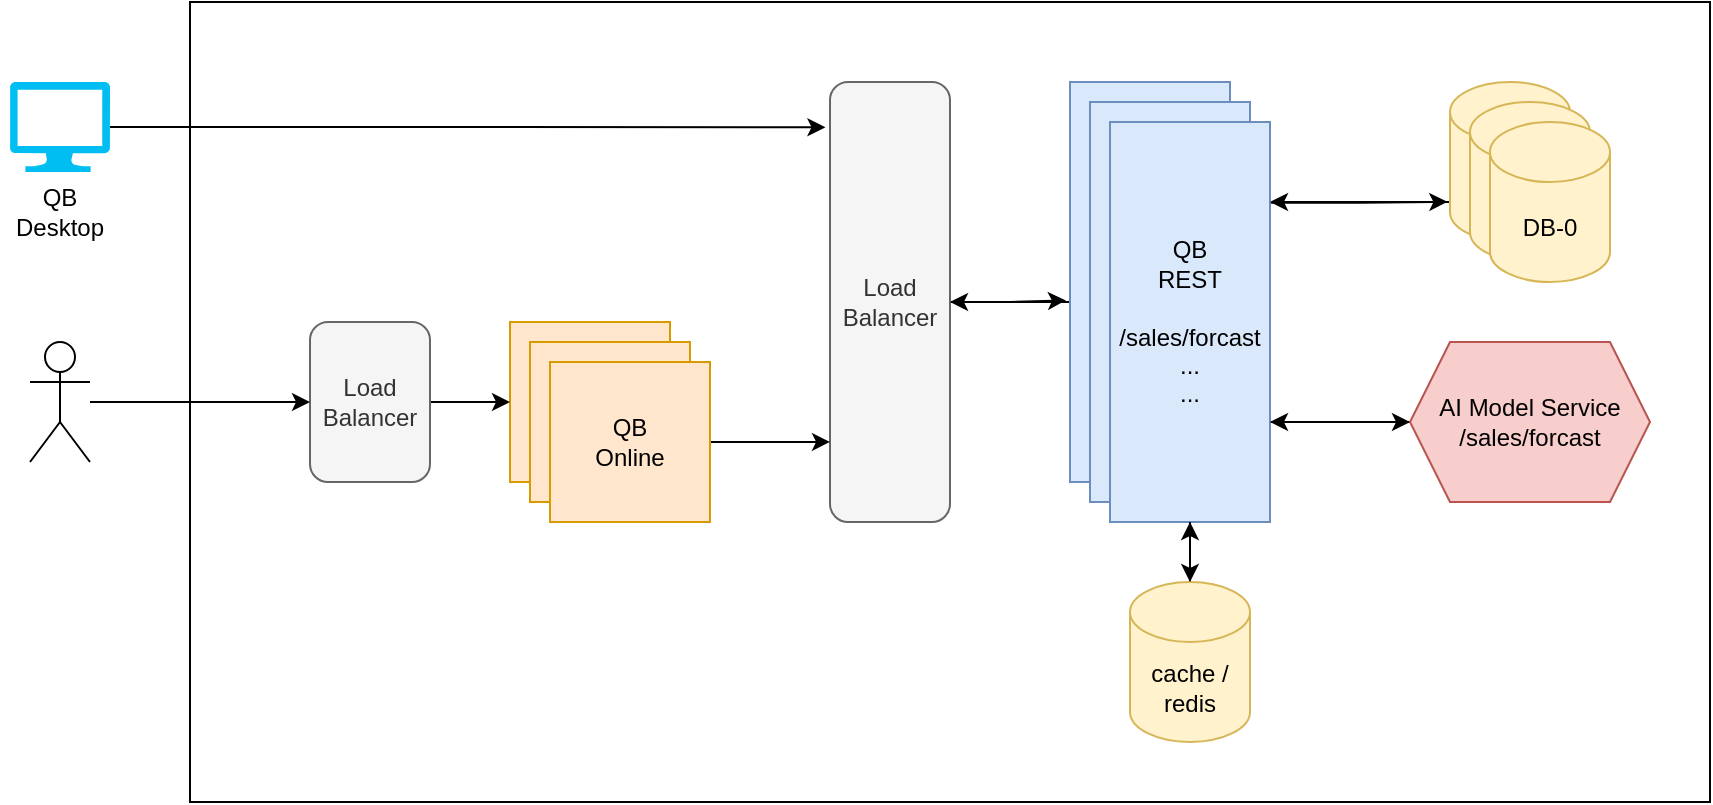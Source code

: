 <mxfile version="25.0.3">
  <diagram name="Page-1" id="nXjj0HlRhY_JiosZ0ZTE">
    <mxGraphModel dx="1380" dy="910" grid="1" gridSize="10" guides="1" tooltips="1" connect="1" arrows="1" fold="1" page="1" pageScale="1" pageWidth="850" pageHeight="1100" math="0" shadow="0">
      <root>
        <mxCell id="0" />
        <mxCell id="1" parent="0" />
        <mxCell id="48B1_w8NbZ3T9QbM5a7j-42" value="" style="rounded=0;whiteSpace=wrap;html=1;" vertex="1" parent="1">
          <mxGeometry x="160" y="160" width="760" height="400" as="geometry" />
        </mxCell>
        <mxCell id="48B1_w8NbZ3T9QbM5a7j-20" value="" style="edgeStyle=orthogonalEdgeStyle;rounded=0;orthogonalLoop=1;jettySize=auto;html=1;entryX=-0.038;entryY=0.103;entryDx=0;entryDy=0;entryPerimeter=0;" edge="1" parent="1" source="48B1_w8NbZ3T9QbM5a7j-1" target="48B1_w8NbZ3T9QbM5a7j-5">
          <mxGeometry relative="1" as="geometry">
            <mxPoint x="200" y="223" as="targetPoint" />
          </mxGeometry>
        </mxCell>
        <mxCell id="48B1_w8NbZ3T9QbM5a7j-1" value="" style="verticalLabelPosition=bottom;html=1;verticalAlign=top;align=center;strokeColor=none;fillColor=#00BEF2;shape=mxgraph.azure.computer;pointerEvents=1;" vertex="1" parent="1">
          <mxGeometry x="70" y="200" width="50" height="45" as="geometry" />
        </mxCell>
        <mxCell id="48B1_w8NbZ3T9QbM5a7j-2" value="QB Desktop" style="text;html=1;align=center;verticalAlign=middle;whiteSpace=wrap;rounded=0;" vertex="1" parent="1">
          <mxGeometry x="65" y="250" width="60" height="30" as="geometry" />
        </mxCell>
        <mxCell id="48B1_w8NbZ3T9QbM5a7j-30" value="" style="edgeStyle=orthogonalEdgeStyle;rounded=0;orthogonalLoop=1;jettySize=auto;html=1;entryX=-0.025;entryY=0.546;entryDx=0;entryDy=0;entryPerimeter=0;" edge="1" parent="1" source="48B1_w8NbZ3T9QbM5a7j-5" target="48B1_w8NbZ3T9QbM5a7j-25">
          <mxGeometry relative="1" as="geometry" />
        </mxCell>
        <mxCell id="48B1_w8NbZ3T9QbM5a7j-5" value="Load&lt;div&gt;Balancer&lt;/div&gt;" style="rounded=1;whiteSpace=wrap;html=1;fillColor=#f5f5f5;fontColor=#333333;strokeColor=#666666;" vertex="1" parent="1">
          <mxGeometry x="480" y="200" width="60" height="220" as="geometry" />
        </mxCell>
        <mxCell id="48B1_w8NbZ3T9QbM5a7j-14" value="QB&lt;br&gt;Online" style="whiteSpace=wrap;html=1;aspect=fixed;fillColor=#ffe6cc;strokeColor=#d79b00;" vertex="1" parent="1">
          <mxGeometry x="320" y="320" width="80" height="80" as="geometry" />
        </mxCell>
        <mxCell id="48B1_w8NbZ3T9QbM5a7j-15" value="QB&lt;br&gt;Online" style="whiteSpace=wrap;html=1;aspect=fixed;fillColor=#ffe6cc;strokeColor=#d79b00;" vertex="1" parent="1">
          <mxGeometry x="330" y="330" width="80" height="80" as="geometry" />
        </mxCell>
        <mxCell id="48B1_w8NbZ3T9QbM5a7j-24" value="" style="edgeStyle=orthogonalEdgeStyle;rounded=0;orthogonalLoop=1;jettySize=auto;html=1;entryX=0;entryY=0.818;entryDx=0;entryDy=0;entryPerimeter=0;" edge="1" parent="1" source="48B1_w8NbZ3T9QbM5a7j-16" target="48B1_w8NbZ3T9QbM5a7j-5">
          <mxGeometry relative="1" as="geometry" />
        </mxCell>
        <mxCell id="48B1_w8NbZ3T9QbM5a7j-16" value="QB&lt;br&gt;Online" style="whiteSpace=wrap;html=1;aspect=fixed;fillColor=#ffe6cc;strokeColor=#d79b00;" vertex="1" parent="1">
          <mxGeometry x="340" y="340" width="80" height="80" as="geometry" />
        </mxCell>
        <mxCell id="48B1_w8NbZ3T9QbM5a7j-22" value="" style="edgeStyle=orthogonalEdgeStyle;rounded=0;orthogonalLoop=1;jettySize=auto;html=1;entryX=0;entryY=0.5;entryDx=0;entryDy=0;" edge="1" parent="1" source="48B1_w8NbZ3T9QbM5a7j-17" target="48B1_w8NbZ3T9QbM5a7j-14">
          <mxGeometry relative="1" as="geometry" />
        </mxCell>
        <mxCell id="48B1_w8NbZ3T9QbM5a7j-17" value="Load&lt;div&gt;Balancer&lt;/div&gt;" style="rounded=1;whiteSpace=wrap;html=1;fillColor=#f5f5f5;fontColor=#333333;strokeColor=#666666;" vertex="1" parent="1">
          <mxGeometry x="220" y="320" width="60" height="80" as="geometry" />
        </mxCell>
        <mxCell id="48B1_w8NbZ3T9QbM5a7j-21" value="" style="edgeStyle=orthogonalEdgeStyle;rounded=0;orthogonalLoop=1;jettySize=auto;html=1;" edge="1" parent="1" source="48B1_w8NbZ3T9QbM5a7j-18" target="48B1_w8NbZ3T9QbM5a7j-17">
          <mxGeometry relative="1" as="geometry" />
        </mxCell>
        <mxCell id="48B1_w8NbZ3T9QbM5a7j-18" value="" style="shape=umlActor;verticalLabelPosition=bottom;verticalAlign=top;html=1;outlineConnect=0;" vertex="1" parent="1">
          <mxGeometry x="80" y="330" width="30" height="60" as="geometry" />
        </mxCell>
        <mxCell id="48B1_w8NbZ3T9QbM5a7j-41" value="" style="edgeStyle=orthogonalEdgeStyle;rounded=0;orthogonalLoop=1;jettySize=auto;html=1;exitX=0.048;exitY=0.545;exitDx=0;exitDy=0;exitPerimeter=0;" edge="1" parent="1" source="48B1_w8NbZ3T9QbM5a7j-25" target="48B1_w8NbZ3T9QbM5a7j-5">
          <mxGeometry relative="1" as="geometry">
            <Array as="points">
              <mxPoint x="603" y="310" />
            </Array>
          </mxGeometry>
        </mxCell>
        <mxCell id="48B1_w8NbZ3T9QbM5a7j-25" value="QB&lt;br&gt;REST" style="rounded=0;whiteSpace=wrap;html=1;fillColor=#dae8fc;strokeColor=#6c8ebf;" vertex="1" parent="1">
          <mxGeometry x="600" y="200" width="80" height="200" as="geometry" />
        </mxCell>
        <mxCell id="48B1_w8NbZ3T9QbM5a7j-28" value="QB&lt;br&gt;REST" style="rounded=0;whiteSpace=wrap;html=1;fillColor=#dae8fc;strokeColor=#6c8ebf;" vertex="1" parent="1">
          <mxGeometry x="610" y="210" width="80" height="200" as="geometry" />
        </mxCell>
        <mxCell id="48B1_w8NbZ3T9QbM5a7j-34" value="" style="edgeStyle=orthogonalEdgeStyle;rounded=0;orthogonalLoop=1;jettySize=auto;html=1;exitX=0.971;exitY=0.202;exitDx=0;exitDy=0;exitPerimeter=0;entryX=-0.022;entryY=0.749;entryDx=0;entryDy=0;entryPerimeter=0;" edge="1" parent="1" source="48B1_w8NbZ3T9QbM5a7j-29" target="48B1_w8NbZ3T9QbM5a7j-31">
          <mxGeometry relative="1" as="geometry" />
        </mxCell>
        <mxCell id="48B1_w8NbZ3T9QbM5a7j-37" value="" style="edgeStyle=orthogonalEdgeStyle;rounded=0;orthogonalLoop=1;jettySize=auto;html=1;" edge="1" parent="1" source="48B1_w8NbZ3T9QbM5a7j-29" target="48B1_w8NbZ3T9QbM5a7j-35">
          <mxGeometry relative="1" as="geometry">
            <Array as="points">
              <mxPoint x="710" y="370" />
              <mxPoint x="710" y="370" />
            </Array>
          </mxGeometry>
        </mxCell>
        <mxCell id="48B1_w8NbZ3T9QbM5a7j-29" value="QB&lt;br&gt;REST&lt;div&gt;&lt;br&gt;&lt;/div&gt;&lt;div&gt;/sales/forcast&lt;/div&gt;&lt;div&gt;...&lt;/div&gt;&lt;div&gt;...&lt;/div&gt;" style="rounded=0;whiteSpace=wrap;html=1;fillColor=#dae8fc;strokeColor=#6c8ebf;" vertex="1" parent="1">
          <mxGeometry x="620" y="220" width="80" height="200" as="geometry" />
        </mxCell>
        <mxCell id="48B1_w8NbZ3T9QbM5a7j-43" value="" style="edgeStyle=orthogonalEdgeStyle;rounded=0;orthogonalLoop=1;jettySize=auto;html=1;" edge="1" parent="1" source="48B1_w8NbZ3T9QbM5a7j-31" target="48B1_w8NbZ3T9QbM5a7j-29">
          <mxGeometry relative="1" as="geometry">
            <Array as="points">
              <mxPoint x="770" y="260" />
              <mxPoint x="770" y="260" />
            </Array>
          </mxGeometry>
        </mxCell>
        <mxCell id="48B1_w8NbZ3T9QbM5a7j-31" value="" style="shape=cylinder3;whiteSpace=wrap;html=1;boundedLbl=1;backgroundOutline=1;size=15;fillColor=#fff2cc;strokeColor=#d6b656;" vertex="1" parent="1">
          <mxGeometry x="790" y="200" width="60" height="80" as="geometry" />
        </mxCell>
        <mxCell id="48B1_w8NbZ3T9QbM5a7j-32" value="" style="shape=cylinder3;whiteSpace=wrap;html=1;boundedLbl=1;backgroundOutline=1;size=15;fillColor=#fff2cc;strokeColor=#d6b656;" vertex="1" parent="1">
          <mxGeometry x="800" y="210" width="60" height="80" as="geometry" />
        </mxCell>
        <mxCell id="48B1_w8NbZ3T9QbM5a7j-33" value="DB-0" style="shape=cylinder3;whiteSpace=wrap;html=1;boundedLbl=1;backgroundOutline=1;size=15;fillColor=#fff2cc;strokeColor=#d6b656;" vertex="1" parent="1">
          <mxGeometry x="810" y="220" width="60" height="80" as="geometry" />
        </mxCell>
        <mxCell id="48B1_w8NbZ3T9QbM5a7j-38" value="" style="edgeStyle=orthogonalEdgeStyle;rounded=0;orthogonalLoop=1;jettySize=auto;html=1;" edge="1" parent="1" source="48B1_w8NbZ3T9QbM5a7j-35" target="48B1_w8NbZ3T9QbM5a7j-29">
          <mxGeometry relative="1" as="geometry">
            <Array as="points">
              <mxPoint x="700" y="370" />
              <mxPoint x="700" y="370" />
            </Array>
          </mxGeometry>
        </mxCell>
        <mxCell id="48B1_w8NbZ3T9QbM5a7j-35" value="AI Model Service&lt;div&gt;/sales/forcast&lt;/div&gt;" style="shape=hexagon;perimeter=hexagonPerimeter2;whiteSpace=wrap;html=1;fixedSize=1;fillColor=#f8cecc;strokeColor=#b85450;" vertex="1" parent="1">
          <mxGeometry x="770" y="330" width="120" height="80" as="geometry" />
        </mxCell>
        <mxCell id="48B1_w8NbZ3T9QbM5a7j-45" value="" style="edgeStyle=orthogonalEdgeStyle;rounded=0;orthogonalLoop=1;jettySize=auto;html=1;" edge="1" parent="1" source="48B1_w8NbZ3T9QbM5a7j-44" target="48B1_w8NbZ3T9QbM5a7j-29">
          <mxGeometry relative="1" as="geometry" />
        </mxCell>
        <mxCell id="48B1_w8NbZ3T9QbM5a7j-44" value="cache /&lt;div&gt;redis&lt;/div&gt;" style="shape=cylinder3;whiteSpace=wrap;html=1;boundedLbl=1;backgroundOutline=1;size=15;fillColor=#fff2cc;strokeColor=#d6b656;" vertex="1" parent="1">
          <mxGeometry x="630" y="450" width="60" height="80" as="geometry" />
        </mxCell>
        <mxCell id="48B1_w8NbZ3T9QbM5a7j-46" value="" style="edgeStyle=orthogonalEdgeStyle;rounded=0;orthogonalLoop=1;jettySize=auto;html=1;" edge="1" parent="1">
          <mxGeometry relative="1" as="geometry">
            <mxPoint x="660" y="420" as="sourcePoint" />
            <mxPoint x="660" y="450" as="targetPoint" />
          </mxGeometry>
        </mxCell>
      </root>
    </mxGraphModel>
  </diagram>
</mxfile>
